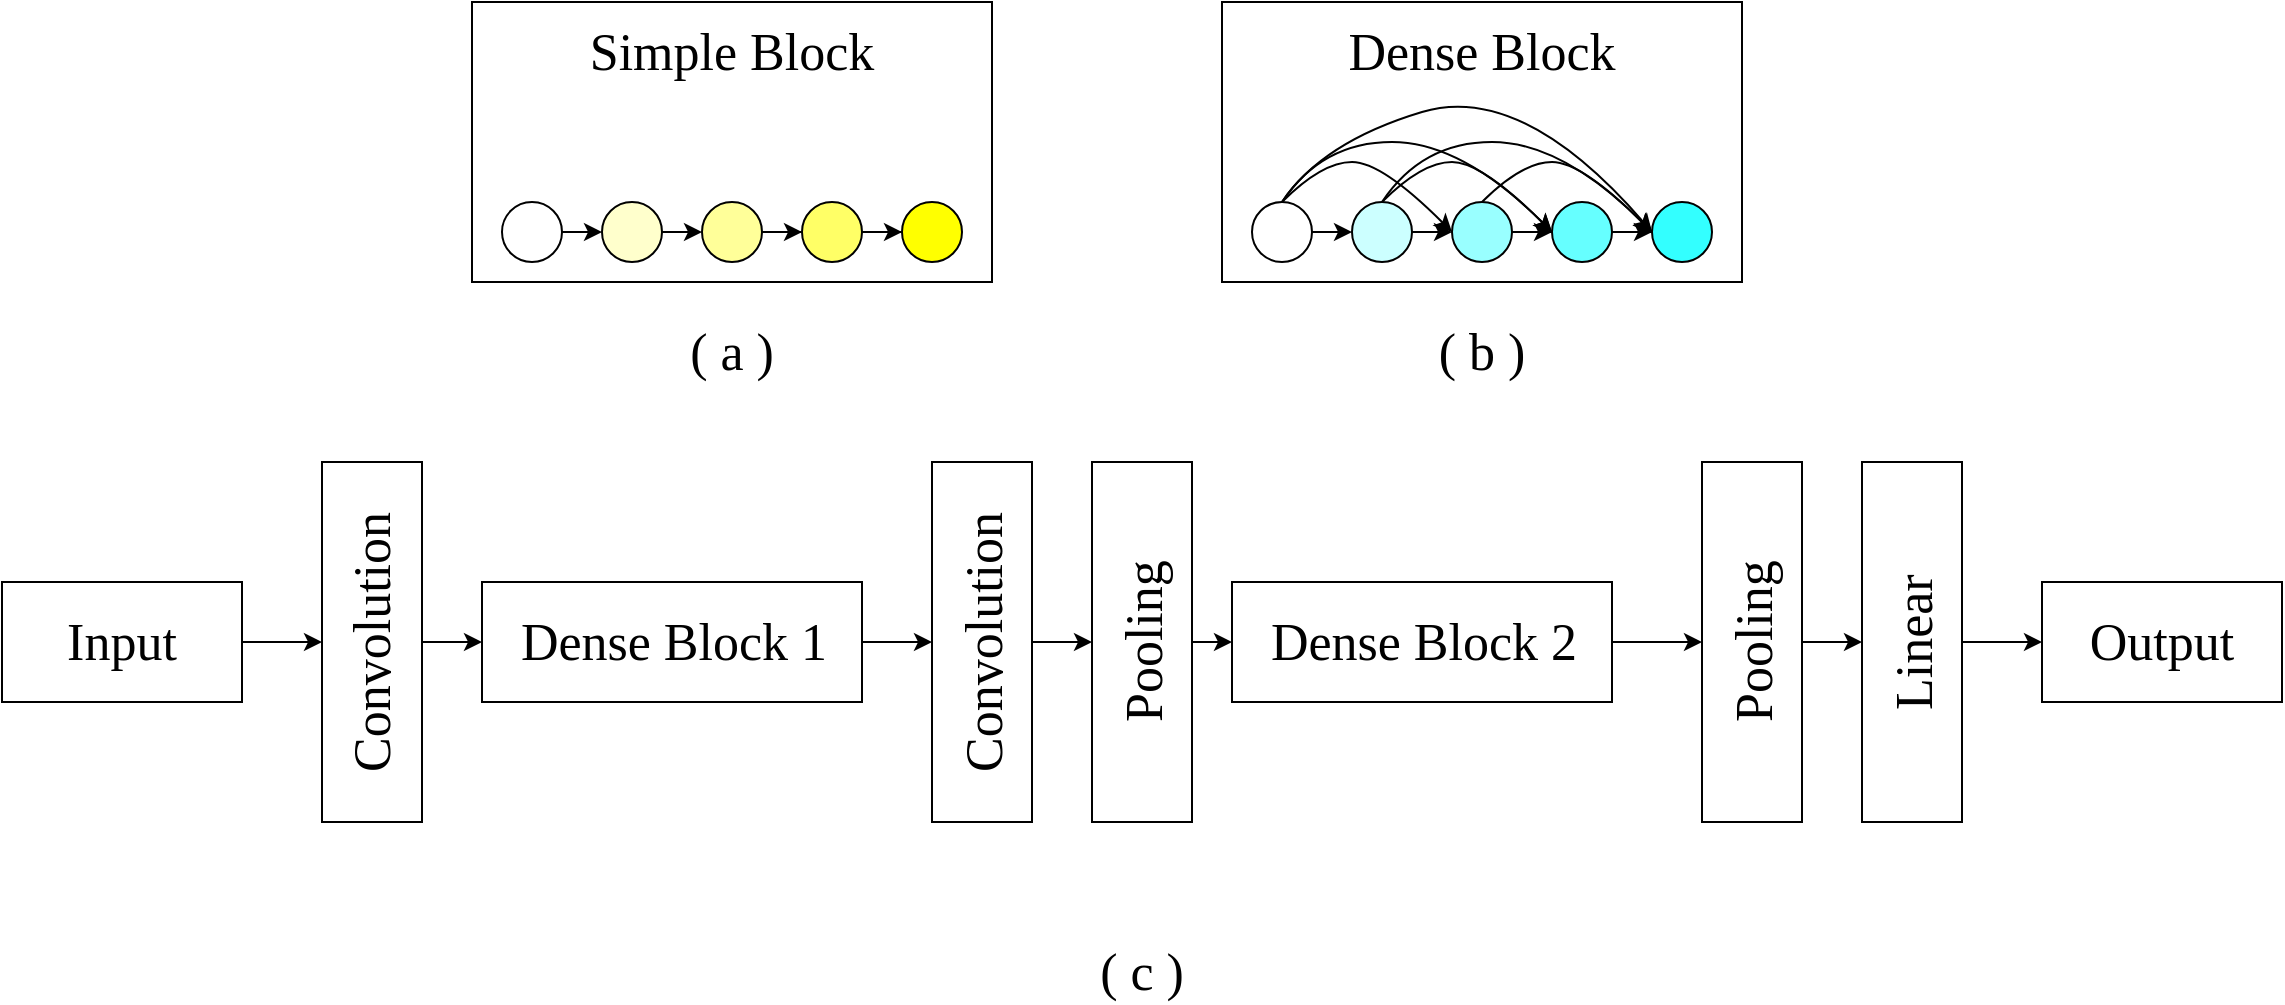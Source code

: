 <mxfile version="26.0.6">
  <diagram name="第 1 页" id="L5mdoHmE8LMtLAT7xhFI">
    <mxGraphModel dx="2430" dy="882" grid="1" gridSize="10" guides="1" tooltips="1" connect="1" arrows="1" fold="1" page="1" pageScale="1" pageWidth="827" pageHeight="1169" math="0" shadow="0">
      <root>
        <mxCell id="0" />
        <mxCell id="1" parent="0" />
        <mxCell id="yxNO7E2Ii01N-R8FclHb-15" value="" style="rounded=0;whiteSpace=wrap;html=1;" vertex="1" parent="1">
          <mxGeometry x="520" y="70" width="260" height="140" as="geometry" />
        </mxCell>
        <mxCell id="yxNO7E2Ii01N-R8FclHb-1" value="" style="rounded=0;whiteSpace=wrap;html=1;" vertex="1" parent="1">
          <mxGeometry x="145" y="70" width="260" height="140" as="geometry" />
        </mxCell>
        <mxCell id="yxNO7E2Ii01N-R8FclHb-11" style="edgeStyle=orthogonalEdgeStyle;rounded=0;orthogonalLoop=1;jettySize=auto;html=1;exitX=1;exitY=0.5;exitDx=0;exitDy=0;entryX=0;entryY=0.5;entryDx=0;entryDy=0;" edge="1" parent="1" source="yxNO7E2Ii01N-R8FclHb-5" target="yxNO7E2Ii01N-R8FclHb-6">
          <mxGeometry relative="1" as="geometry" />
        </mxCell>
        <mxCell id="yxNO7E2Ii01N-R8FclHb-5" value="" style="ellipse;whiteSpace=wrap;html=1;aspect=fixed;" vertex="1" parent="1">
          <mxGeometry x="160" y="170" width="30" height="30" as="geometry" />
        </mxCell>
        <mxCell id="yxNO7E2Ii01N-R8FclHb-12" style="edgeStyle=orthogonalEdgeStyle;rounded=0;orthogonalLoop=1;jettySize=auto;html=1;exitX=1;exitY=0.5;exitDx=0;exitDy=0;entryX=0;entryY=0.5;entryDx=0;entryDy=0;" edge="1" parent="1" source="yxNO7E2Ii01N-R8FclHb-6" target="yxNO7E2Ii01N-R8FclHb-7">
          <mxGeometry relative="1" as="geometry" />
        </mxCell>
        <mxCell id="yxNO7E2Ii01N-R8FclHb-6" value="" style="ellipse;whiteSpace=wrap;html=1;aspect=fixed;fillColor=#FFFFCC;" vertex="1" parent="1">
          <mxGeometry x="210" y="170" width="30" height="30" as="geometry" />
        </mxCell>
        <mxCell id="yxNO7E2Ii01N-R8FclHb-13" style="edgeStyle=orthogonalEdgeStyle;rounded=0;orthogonalLoop=1;jettySize=auto;html=1;exitX=1;exitY=0.5;exitDx=0;exitDy=0;" edge="1" parent="1" source="yxNO7E2Ii01N-R8FclHb-7" target="yxNO7E2Ii01N-R8FclHb-8">
          <mxGeometry relative="1" as="geometry" />
        </mxCell>
        <mxCell id="yxNO7E2Ii01N-R8FclHb-7" value="" style="ellipse;whiteSpace=wrap;html=1;aspect=fixed;fillColor=#FFFF99;" vertex="1" parent="1">
          <mxGeometry x="260" y="170" width="30" height="30" as="geometry" />
        </mxCell>
        <mxCell id="yxNO7E2Ii01N-R8FclHb-14" style="edgeStyle=orthogonalEdgeStyle;rounded=0;orthogonalLoop=1;jettySize=auto;html=1;exitX=1;exitY=0.5;exitDx=0;exitDy=0;" edge="1" parent="1" source="yxNO7E2Ii01N-R8FclHb-8" target="yxNO7E2Ii01N-R8FclHb-9">
          <mxGeometry relative="1" as="geometry" />
        </mxCell>
        <mxCell id="yxNO7E2Ii01N-R8FclHb-8" value="" style="ellipse;whiteSpace=wrap;html=1;aspect=fixed;fillColor=#FFFF66;" vertex="1" parent="1">
          <mxGeometry x="310" y="170" width="30" height="30" as="geometry" />
        </mxCell>
        <mxCell id="yxNO7E2Ii01N-R8FclHb-9" value="" style="ellipse;whiteSpace=wrap;html=1;aspect=fixed;fillColor=#FFFF00;" vertex="1" parent="1">
          <mxGeometry x="360" y="170" width="30" height="30" as="geometry" />
        </mxCell>
        <mxCell id="yxNO7E2Ii01N-R8FclHb-16" style="edgeStyle=orthogonalEdgeStyle;rounded=0;orthogonalLoop=1;jettySize=auto;html=1;exitX=1;exitY=0.5;exitDx=0;exitDy=0;entryX=0;entryY=0.5;entryDx=0;entryDy=0;" edge="1" parent="1" source="yxNO7E2Ii01N-R8FclHb-17" target="yxNO7E2Ii01N-R8FclHb-19">
          <mxGeometry relative="1" as="geometry" />
        </mxCell>
        <mxCell id="yxNO7E2Ii01N-R8FclHb-17" value="" style="ellipse;whiteSpace=wrap;html=1;aspect=fixed;" vertex="1" parent="1">
          <mxGeometry x="535" y="170" width="30" height="30" as="geometry" />
        </mxCell>
        <mxCell id="yxNO7E2Ii01N-R8FclHb-18" style="edgeStyle=orthogonalEdgeStyle;rounded=0;orthogonalLoop=1;jettySize=auto;html=1;exitX=1;exitY=0.5;exitDx=0;exitDy=0;entryX=0;entryY=0.5;entryDx=0;entryDy=0;" edge="1" parent="1" source="yxNO7E2Ii01N-R8FclHb-19" target="yxNO7E2Ii01N-R8FclHb-21">
          <mxGeometry relative="1" as="geometry" />
        </mxCell>
        <mxCell id="yxNO7E2Ii01N-R8FclHb-19" value="" style="ellipse;whiteSpace=wrap;html=1;aspect=fixed;fillColor=#CCFFFF;" vertex="1" parent="1">
          <mxGeometry x="585" y="170" width="30" height="30" as="geometry" />
        </mxCell>
        <mxCell id="yxNO7E2Ii01N-R8FclHb-20" style="edgeStyle=orthogonalEdgeStyle;rounded=0;orthogonalLoop=1;jettySize=auto;html=1;exitX=1;exitY=0.5;exitDx=0;exitDy=0;" edge="1" parent="1" source="yxNO7E2Ii01N-R8FclHb-21" target="yxNO7E2Ii01N-R8FclHb-23">
          <mxGeometry relative="1" as="geometry" />
        </mxCell>
        <mxCell id="yxNO7E2Ii01N-R8FclHb-21" value="" style="ellipse;whiteSpace=wrap;html=1;aspect=fixed;fillColor=#99FFFF;" vertex="1" parent="1">
          <mxGeometry x="635" y="170" width="30" height="30" as="geometry" />
        </mxCell>
        <mxCell id="yxNO7E2Ii01N-R8FclHb-22" style="edgeStyle=orthogonalEdgeStyle;rounded=0;orthogonalLoop=1;jettySize=auto;html=1;exitX=1;exitY=0.5;exitDx=0;exitDy=0;" edge="1" parent="1" source="yxNO7E2Ii01N-R8FclHb-23" target="yxNO7E2Ii01N-R8FclHb-24">
          <mxGeometry relative="1" as="geometry" />
        </mxCell>
        <mxCell id="yxNO7E2Ii01N-R8FclHb-23" value="" style="ellipse;whiteSpace=wrap;html=1;aspect=fixed;fillColor=#66FFFF;" vertex="1" parent="1">
          <mxGeometry x="685" y="170" width="30" height="30" as="geometry" />
        </mxCell>
        <mxCell id="yxNO7E2Ii01N-R8FclHb-24" value="" style="ellipse;whiteSpace=wrap;html=1;aspect=fixed;fillColor=#33FFFF;" vertex="1" parent="1">
          <mxGeometry x="735" y="170" width="30" height="30" as="geometry" />
        </mxCell>
        <mxCell id="yxNO7E2Ii01N-R8FclHb-28" value="" style="curved=1;endArrow=classic;html=1;rounded=0;entryX=0;entryY=0.5;entryDx=0;entryDy=0;exitX=0.5;exitY=0;exitDx=0;exitDy=0;" edge="1" parent="1" source="yxNO7E2Ii01N-R8FclHb-17" target="yxNO7E2Ii01N-R8FclHb-24">
          <mxGeometry width="50" height="50" relative="1" as="geometry">
            <mxPoint x="550" y="170" as="sourcePoint" />
            <mxPoint x="735" y="170" as="targetPoint" />
            <Array as="points">
              <mxPoint x="570" y="140" />
              <mxPoint x="670" y="110" />
            </Array>
          </mxGeometry>
        </mxCell>
        <mxCell id="yxNO7E2Ii01N-R8FclHb-29" value="" style="curved=1;endArrow=classic;html=1;rounded=0;entryX=0;entryY=0.5;entryDx=0;entryDy=0;exitX=0.5;exitY=0;exitDx=0;exitDy=0;" edge="1" parent="1" source="yxNO7E2Ii01N-R8FclHb-17" target="yxNO7E2Ii01N-R8FclHb-23">
          <mxGeometry width="50" height="50" relative="1" as="geometry">
            <mxPoint x="550" y="170" as="sourcePoint" />
            <mxPoint x="680" y="190" as="targetPoint" />
            <Array as="points">
              <mxPoint x="570" y="140" />
              <mxPoint x="640" y="140" />
            </Array>
          </mxGeometry>
        </mxCell>
        <mxCell id="yxNO7E2Ii01N-R8FclHb-30" value="" style="curved=1;endArrow=classic;html=1;rounded=0;entryX=0;entryY=0.5;entryDx=0;entryDy=0;exitX=0.5;exitY=0;exitDx=0;exitDy=0;" edge="1" parent="1" source="yxNO7E2Ii01N-R8FclHb-17" target="yxNO7E2Ii01N-R8FclHb-21">
          <mxGeometry width="50" height="50" relative="1" as="geometry">
            <mxPoint x="570" y="190" as="sourcePoint" />
            <mxPoint x="755" y="205" as="targetPoint" />
            <Array as="points">
              <mxPoint x="570" y="150" />
              <mxPoint x="600" y="150" />
            </Array>
          </mxGeometry>
        </mxCell>
        <mxCell id="yxNO7E2Ii01N-R8FclHb-31" value="" style="curved=1;endArrow=classic;html=1;rounded=0;entryX=0;entryY=0.5;entryDx=0;entryDy=0;exitX=0.5;exitY=0;exitDx=0;exitDy=0;" edge="1" parent="1">
          <mxGeometry width="50" height="50" relative="1" as="geometry">
            <mxPoint x="600" y="170" as="sourcePoint" />
            <mxPoint x="685" y="185" as="targetPoint" />
            <Array as="points">
              <mxPoint x="620" y="150" />
              <mxPoint x="650" y="150" />
            </Array>
          </mxGeometry>
        </mxCell>
        <mxCell id="yxNO7E2Ii01N-R8FclHb-32" value="" style="curved=1;endArrow=classic;html=1;rounded=0;entryX=0;entryY=0.5;entryDx=0;entryDy=0;exitX=0.5;exitY=0;exitDx=0;exitDy=0;" edge="1" parent="1">
          <mxGeometry width="50" height="50" relative="1" as="geometry">
            <mxPoint x="650" y="170" as="sourcePoint" />
            <mxPoint x="735" y="185" as="targetPoint" />
            <Array as="points">
              <mxPoint x="670" y="150" />
              <mxPoint x="700" y="150" />
            </Array>
          </mxGeometry>
        </mxCell>
        <mxCell id="yxNO7E2Ii01N-R8FclHb-33" value="" style="curved=1;endArrow=classic;html=1;rounded=0;entryX=0;entryY=0.5;entryDx=0;entryDy=0;exitX=0.5;exitY=0;exitDx=0;exitDy=0;" edge="1" parent="1">
          <mxGeometry width="50" height="50" relative="1" as="geometry">
            <mxPoint x="600" y="170" as="sourcePoint" />
            <mxPoint x="735" y="185" as="targetPoint" />
            <Array as="points">
              <mxPoint x="620" y="140" />
              <mxPoint x="690" y="140" />
            </Array>
          </mxGeometry>
        </mxCell>
        <mxCell id="yxNO7E2Ii01N-R8FclHb-35" value="&lt;font style=&quot;font-size: 26px;&quot; face=&quot;Times New Roman&quot;&gt;Simple Block&lt;/font&gt;" style="text;html=1;align=center;verticalAlign=middle;whiteSpace=wrap;rounded=0;" vertex="1" parent="1">
          <mxGeometry x="195" y="80" width="160" height="30" as="geometry" />
        </mxCell>
        <mxCell id="yxNO7E2Ii01N-R8FclHb-36" value="&lt;font style=&quot;font-size: 26px;&quot; face=&quot;Times New Roman&quot;&gt;Dense Block&lt;/font&gt;" style="text;html=1;align=center;verticalAlign=middle;whiteSpace=wrap;rounded=0;" vertex="1" parent="1">
          <mxGeometry x="570" y="80" width="160" height="30" as="geometry" />
        </mxCell>
        <mxCell id="yxNO7E2Ii01N-R8FclHb-66" value="&lt;font style=&quot;font-size: 26px;&quot; face=&quot;Times New Roman&quot;&gt;( a )&lt;/font&gt;" style="text;html=1;align=center;verticalAlign=middle;whiteSpace=wrap;rounded=0;" vertex="1" parent="1">
          <mxGeometry x="245" y="230" width="60" height="30" as="geometry" />
        </mxCell>
        <mxCell id="yxNO7E2Ii01N-R8FclHb-67" value="&lt;font style=&quot;font-size: 26px;&quot; face=&quot;Times New Roman&quot;&gt;( b )&lt;/font&gt;" style="text;html=1;align=center;verticalAlign=middle;whiteSpace=wrap;rounded=0;" vertex="1" parent="1">
          <mxGeometry x="620" y="230" width="60" height="30" as="geometry" />
        </mxCell>
        <mxCell id="yxNO7E2Ii01N-R8FclHb-68" value="&lt;font style=&quot;font-size: 26px;&quot; face=&quot;Times New Roman&quot;&gt;( c )&lt;/font&gt;" style="text;html=1;align=center;verticalAlign=middle;whiteSpace=wrap;rounded=0;" vertex="1" parent="1">
          <mxGeometry x="450" y="540" width="60" height="30" as="geometry" />
        </mxCell>
        <mxCell id="yxNO7E2Ii01N-R8FclHb-69" value="" style="group" vertex="1" connectable="0" parent="1">
          <mxGeometry x="-90" y="300" width="1140" height="180" as="geometry" />
        </mxCell>
        <mxCell id="yxNO7E2Ii01N-R8FclHb-48" style="edgeStyle=orthogonalEdgeStyle;rounded=0;orthogonalLoop=1;jettySize=auto;html=1;exitX=1;exitY=0.5;exitDx=0;exitDy=0;entryX=0;entryY=0.5;entryDx=0;entryDy=0;" edge="1" parent="yxNO7E2Ii01N-R8FclHb-69" source="yxNO7E2Ii01N-R8FclHb-3" target="yxNO7E2Ii01N-R8FclHb-40">
          <mxGeometry relative="1" as="geometry">
            <mxPoint x="160" y="60" as="targetPoint" />
          </mxGeometry>
        </mxCell>
        <mxCell id="yxNO7E2Ii01N-R8FclHb-3" value="" style="rounded=0;whiteSpace=wrap;html=1;" vertex="1" parent="yxNO7E2Ii01N-R8FclHb-69">
          <mxGeometry y="60" width="120" height="60" as="geometry" />
        </mxCell>
        <mxCell id="yxNO7E2Ii01N-R8FclHb-37" value="&lt;font style=&quot;font-size: 26px;&quot; face=&quot;Times New Roman&quot;&gt;Input&lt;/font&gt;" style="text;html=1;align=center;verticalAlign=middle;whiteSpace=wrap;rounded=0;" vertex="1" parent="yxNO7E2Ii01N-R8FclHb-69">
          <mxGeometry x="15" y="70" width="90" height="40" as="geometry" />
        </mxCell>
        <mxCell id="yxNO7E2Ii01N-R8FclHb-38" value="" style="rounded=0;whiteSpace=wrap;html=1;" vertex="1" parent="yxNO7E2Ii01N-R8FclHb-69">
          <mxGeometry x="1020" y="60" width="120" height="60" as="geometry" />
        </mxCell>
        <mxCell id="yxNO7E2Ii01N-R8FclHb-39" value="&lt;font style=&quot;font-size: 26px;&quot; face=&quot;Times New Roman&quot;&gt;Output&lt;/font&gt;" style="text;html=1;align=center;verticalAlign=middle;whiteSpace=wrap;rounded=0;" vertex="1" parent="yxNO7E2Ii01N-R8FclHb-69">
          <mxGeometry x="1035" y="70" width="90" height="40" as="geometry" />
        </mxCell>
        <mxCell id="yxNO7E2Ii01N-R8FclHb-49" style="edgeStyle=orthogonalEdgeStyle;rounded=0;orthogonalLoop=1;jettySize=auto;html=1;exitX=1;exitY=0.5;exitDx=0;exitDy=0;entryX=0;entryY=0.5;entryDx=0;entryDy=0;" edge="1" parent="yxNO7E2Ii01N-R8FclHb-69" source="yxNO7E2Ii01N-R8FclHb-40" target="yxNO7E2Ii01N-R8FclHb-46">
          <mxGeometry relative="1" as="geometry" />
        </mxCell>
        <mxCell id="yxNO7E2Ii01N-R8FclHb-40" value="" style="rounded=0;whiteSpace=wrap;html=1;" vertex="1" parent="yxNO7E2Ii01N-R8FclHb-69">
          <mxGeometry x="160" width="50" height="180" as="geometry" />
        </mxCell>
        <mxCell id="yxNO7E2Ii01N-R8FclHb-41" value="&lt;font style=&quot;font-size: 26px;&quot; face=&quot;Times New Roman&quot;&gt;C&lt;/font&gt;&lt;span style=&quot;font-size: 26px; font-family: &amp;quot;Times New Roman&amp;quot;; background-color: transparent; color: light-dark(rgb(0, 0, 0), rgb(255, 255, 255));&quot;&gt;onvolution&lt;/span&gt;" style="text;html=1;align=center;verticalAlign=middle;whiteSpace=wrap;rounded=0;textDirection=vertical-lr;rotation=-180;" vertex="1" parent="yxNO7E2Ii01N-R8FclHb-69">
          <mxGeometry x="174" width="24" height="180" as="geometry" />
        </mxCell>
        <mxCell id="yxNO7E2Ii01N-R8FclHb-51" style="edgeStyle=orthogonalEdgeStyle;rounded=0;orthogonalLoop=1;jettySize=auto;html=1;exitX=1;exitY=0.5;exitDx=0;exitDy=0;entryX=0;entryY=0.5;entryDx=0;entryDy=0;" edge="1" parent="yxNO7E2Ii01N-R8FclHb-69" source="yxNO7E2Ii01N-R8FclHb-42" target="yxNO7E2Ii01N-R8FclHb-44">
          <mxGeometry relative="1" as="geometry" />
        </mxCell>
        <mxCell id="yxNO7E2Ii01N-R8FclHb-42" value="" style="rounded=0;whiteSpace=wrap;html=1;" vertex="1" parent="yxNO7E2Ii01N-R8FclHb-69">
          <mxGeometry x="465" width="50" height="180" as="geometry" />
        </mxCell>
        <mxCell id="yxNO7E2Ii01N-R8FclHb-43" value="&lt;font style=&quot;font-size: 26px;&quot; face=&quot;Times New Roman&quot;&gt;Convolution&lt;/font&gt;" style="text;html=1;align=center;verticalAlign=middle;whiteSpace=wrap;rounded=0;textDirection=vertical-lr;rotation=-180;" vertex="1" parent="yxNO7E2Ii01N-R8FclHb-69">
          <mxGeometry x="480" width="25" height="180" as="geometry" />
        </mxCell>
        <mxCell id="yxNO7E2Ii01N-R8FclHb-55" style="edgeStyle=orthogonalEdgeStyle;rounded=0;orthogonalLoop=1;jettySize=auto;html=1;exitX=1;exitY=0.5;exitDx=0;exitDy=0;entryX=0;entryY=0.5;entryDx=0;entryDy=0;" edge="1" parent="yxNO7E2Ii01N-R8FclHb-69" source="yxNO7E2Ii01N-R8FclHb-44" target="yxNO7E2Ii01N-R8FclHb-53">
          <mxGeometry relative="1" as="geometry" />
        </mxCell>
        <mxCell id="yxNO7E2Ii01N-R8FclHb-44" value="" style="rounded=0;whiteSpace=wrap;html=1;" vertex="1" parent="yxNO7E2Ii01N-R8FclHb-69">
          <mxGeometry x="545" width="50" height="180" as="geometry" />
        </mxCell>
        <mxCell id="yxNO7E2Ii01N-R8FclHb-45" value="&lt;font style=&quot;font-size: 26px;&quot; face=&quot;Times New Roman&quot;&gt;Pooling&lt;/font&gt;" style="text;html=1;align=center;verticalAlign=middle;whiteSpace=wrap;rounded=0;textDirection=vertical-lr;rotation=-180;" vertex="1" parent="yxNO7E2Ii01N-R8FclHb-69">
          <mxGeometry x="560" width="25" height="180" as="geometry" />
        </mxCell>
        <mxCell id="yxNO7E2Ii01N-R8FclHb-50" style="edgeStyle=orthogonalEdgeStyle;rounded=0;orthogonalLoop=1;jettySize=auto;html=1;exitX=1;exitY=0.5;exitDx=0;exitDy=0;entryX=0;entryY=0.5;entryDx=0;entryDy=0;" edge="1" parent="yxNO7E2Ii01N-R8FclHb-69" source="yxNO7E2Ii01N-R8FclHb-46" target="yxNO7E2Ii01N-R8FclHb-42">
          <mxGeometry relative="1" as="geometry" />
        </mxCell>
        <mxCell id="yxNO7E2Ii01N-R8FclHb-46" value="" style="rounded=0;whiteSpace=wrap;html=1;" vertex="1" parent="yxNO7E2Ii01N-R8FclHb-69">
          <mxGeometry x="240" y="60" width="190" height="60" as="geometry" />
        </mxCell>
        <mxCell id="yxNO7E2Ii01N-R8FclHb-47" value="&lt;span style=&quot;font-family: &amp;quot;Times New Roman&amp;quot;; font-size: 26px;&quot;&gt;Dense Block 1&lt;/span&gt;" style="text;html=1;align=center;verticalAlign=middle;whiteSpace=wrap;rounded=0;" vertex="1" parent="yxNO7E2Ii01N-R8FclHb-69">
          <mxGeometry x="256" y="70" width="160" height="40" as="geometry" />
        </mxCell>
        <mxCell id="yxNO7E2Ii01N-R8FclHb-63" style="edgeStyle=orthogonalEdgeStyle;rounded=0;orthogonalLoop=1;jettySize=auto;html=1;exitX=1;exitY=0.5;exitDx=0;exitDy=0;entryX=0;entryY=0.5;entryDx=0;entryDy=0;" edge="1" parent="yxNO7E2Ii01N-R8FclHb-69" source="yxNO7E2Ii01N-R8FclHb-53" target="yxNO7E2Ii01N-R8FclHb-61">
          <mxGeometry relative="1" as="geometry" />
        </mxCell>
        <mxCell id="yxNO7E2Ii01N-R8FclHb-53" value="" style="rounded=0;whiteSpace=wrap;html=1;" vertex="1" parent="yxNO7E2Ii01N-R8FclHb-69">
          <mxGeometry x="615" y="60" width="190" height="60" as="geometry" />
        </mxCell>
        <mxCell id="yxNO7E2Ii01N-R8FclHb-54" value="&lt;span style=&quot;font-family: &amp;quot;Times New Roman&amp;quot;; font-size: 26px;&quot;&gt;Dense Block 2&lt;/span&gt;" style="text;html=1;align=center;verticalAlign=middle;whiteSpace=wrap;rounded=0;" vertex="1" parent="yxNO7E2Ii01N-R8FclHb-69">
          <mxGeometry x="631" y="70" width="160" height="40" as="geometry" />
        </mxCell>
        <mxCell id="yxNO7E2Ii01N-R8FclHb-65" style="edgeStyle=orthogonalEdgeStyle;rounded=0;orthogonalLoop=1;jettySize=auto;html=1;exitX=1;exitY=0.5;exitDx=0;exitDy=0;entryX=0;entryY=0.5;entryDx=0;entryDy=0;" edge="1" parent="yxNO7E2Ii01N-R8FclHb-69" source="yxNO7E2Ii01N-R8FclHb-58" target="yxNO7E2Ii01N-R8FclHb-38">
          <mxGeometry relative="1" as="geometry" />
        </mxCell>
        <mxCell id="yxNO7E2Ii01N-R8FclHb-58" value="" style="rounded=0;whiteSpace=wrap;html=1;" vertex="1" parent="yxNO7E2Ii01N-R8FclHb-69">
          <mxGeometry x="930" width="50" height="180" as="geometry" />
        </mxCell>
        <mxCell id="yxNO7E2Ii01N-R8FclHb-59" value="&lt;font style=&quot;font-size: 26px;&quot; face=&quot;Times New Roman&quot;&gt;Linear&lt;/font&gt;" style="text;html=1;align=center;verticalAlign=middle;whiteSpace=wrap;rounded=0;textDirection=vertical-lr;rotation=-180;" vertex="1" parent="yxNO7E2Ii01N-R8FclHb-69">
          <mxGeometry x="945" width="25" height="180" as="geometry" />
        </mxCell>
        <mxCell id="yxNO7E2Ii01N-R8FclHb-64" style="edgeStyle=orthogonalEdgeStyle;rounded=0;orthogonalLoop=1;jettySize=auto;html=1;exitX=1;exitY=0.5;exitDx=0;exitDy=0;entryX=0;entryY=0.5;entryDx=0;entryDy=0;" edge="1" parent="yxNO7E2Ii01N-R8FclHb-69" source="yxNO7E2Ii01N-R8FclHb-61" target="yxNO7E2Ii01N-R8FclHb-58">
          <mxGeometry relative="1" as="geometry" />
        </mxCell>
        <mxCell id="yxNO7E2Ii01N-R8FclHb-61" value="" style="rounded=0;whiteSpace=wrap;html=1;" vertex="1" parent="yxNO7E2Ii01N-R8FclHb-69">
          <mxGeometry x="850" width="50" height="180" as="geometry" />
        </mxCell>
        <mxCell id="yxNO7E2Ii01N-R8FclHb-62" value="&lt;font style=&quot;font-size: 26px;&quot; face=&quot;Times New Roman&quot;&gt;Pooling&lt;/font&gt;" style="text;html=1;align=center;verticalAlign=middle;whiteSpace=wrap;rounded=0;textDirection=vertical-lr;rotation=-180;" vertex="1" parent="yxNO7E2Ii01N-R8FclHb-69">
          <mxGeometry x="865" width="25" height="180" as="geometry" />
        </mxCell>
      </root>
    </mxGraphModel>
  </diagram>
</mxfile>
